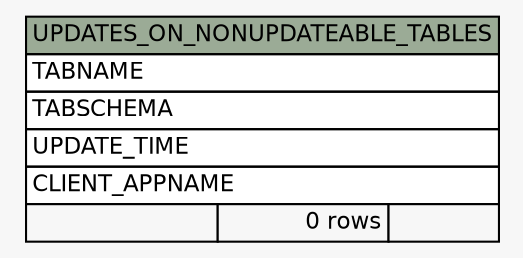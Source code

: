 // dot 2.38.0 on Windows 10 10.0
// SchemaSpy rev Unknown
digraph "UPDATES_ON_NONUPDATEABLE_TABLES" {
  graph [
    rankdir="RL"
    bgcolor="#f7f7f7"
    nodesep="0.18"
    ranksep="0.46"
    fontname="Helvetica"
    fontsize="11"
  ];
  node [
    fontname="Helvetica"
    fontsize="11"
    shape="plaintext"
  ];
  edge [
    arrowsize="0.8"
  ];
  "UPDATES_ON_NONUPDATEABLE_TABLES" [
    label=<
    <TABLE BORDER="0" CELLBORDER="1" CELLSPACING="0" BGCOLOR="#ffffff">
      <TR><TD COLSPAN="3" BGCOLOR="#9bab96" ALIGN="CENTER">UPDATES_ON_NONUPDATEABLE_TABLES</TD></TR>
      <TR><TD PORT="TABNAME" COLSPAN="3" ALIGN="LEFT">TABNAME</TD></TR>
      <TR><TD PORT="TABSCHEMA" COLSPAN="3" ALIGN="LEFT">TABSCHEMA</TD></TR>
      <TR><TD PORT="UPDATE_TIME" COLSPAN="3" ALIGN="LEFT">UPDATE_TIME</TD></TR>
      <TR><TD PORT="CLIENT_APPNAME" COLSPAN="3" ALIGN="LEFT">CLIENT_APPNAME</TD></TR>
      <TR><TD ALIGN="LEFT" BGCOLOR="#f7f7f7">  </TD><TD ALIGN="RIGHT" BGCOLOR="#f7f7f7">0 rows</TD><TD ALIGN="RIGHT" BGCOLOR="#f7f7f7">  </TD></TR>
    </TABLE>>
    URL="tables/UPDATES_ON_NONUPDATEABLE_TABLES.html"
    tooltip="UPDATES_ON_NONUPDATEABLE_TABLES"
  ];
}
